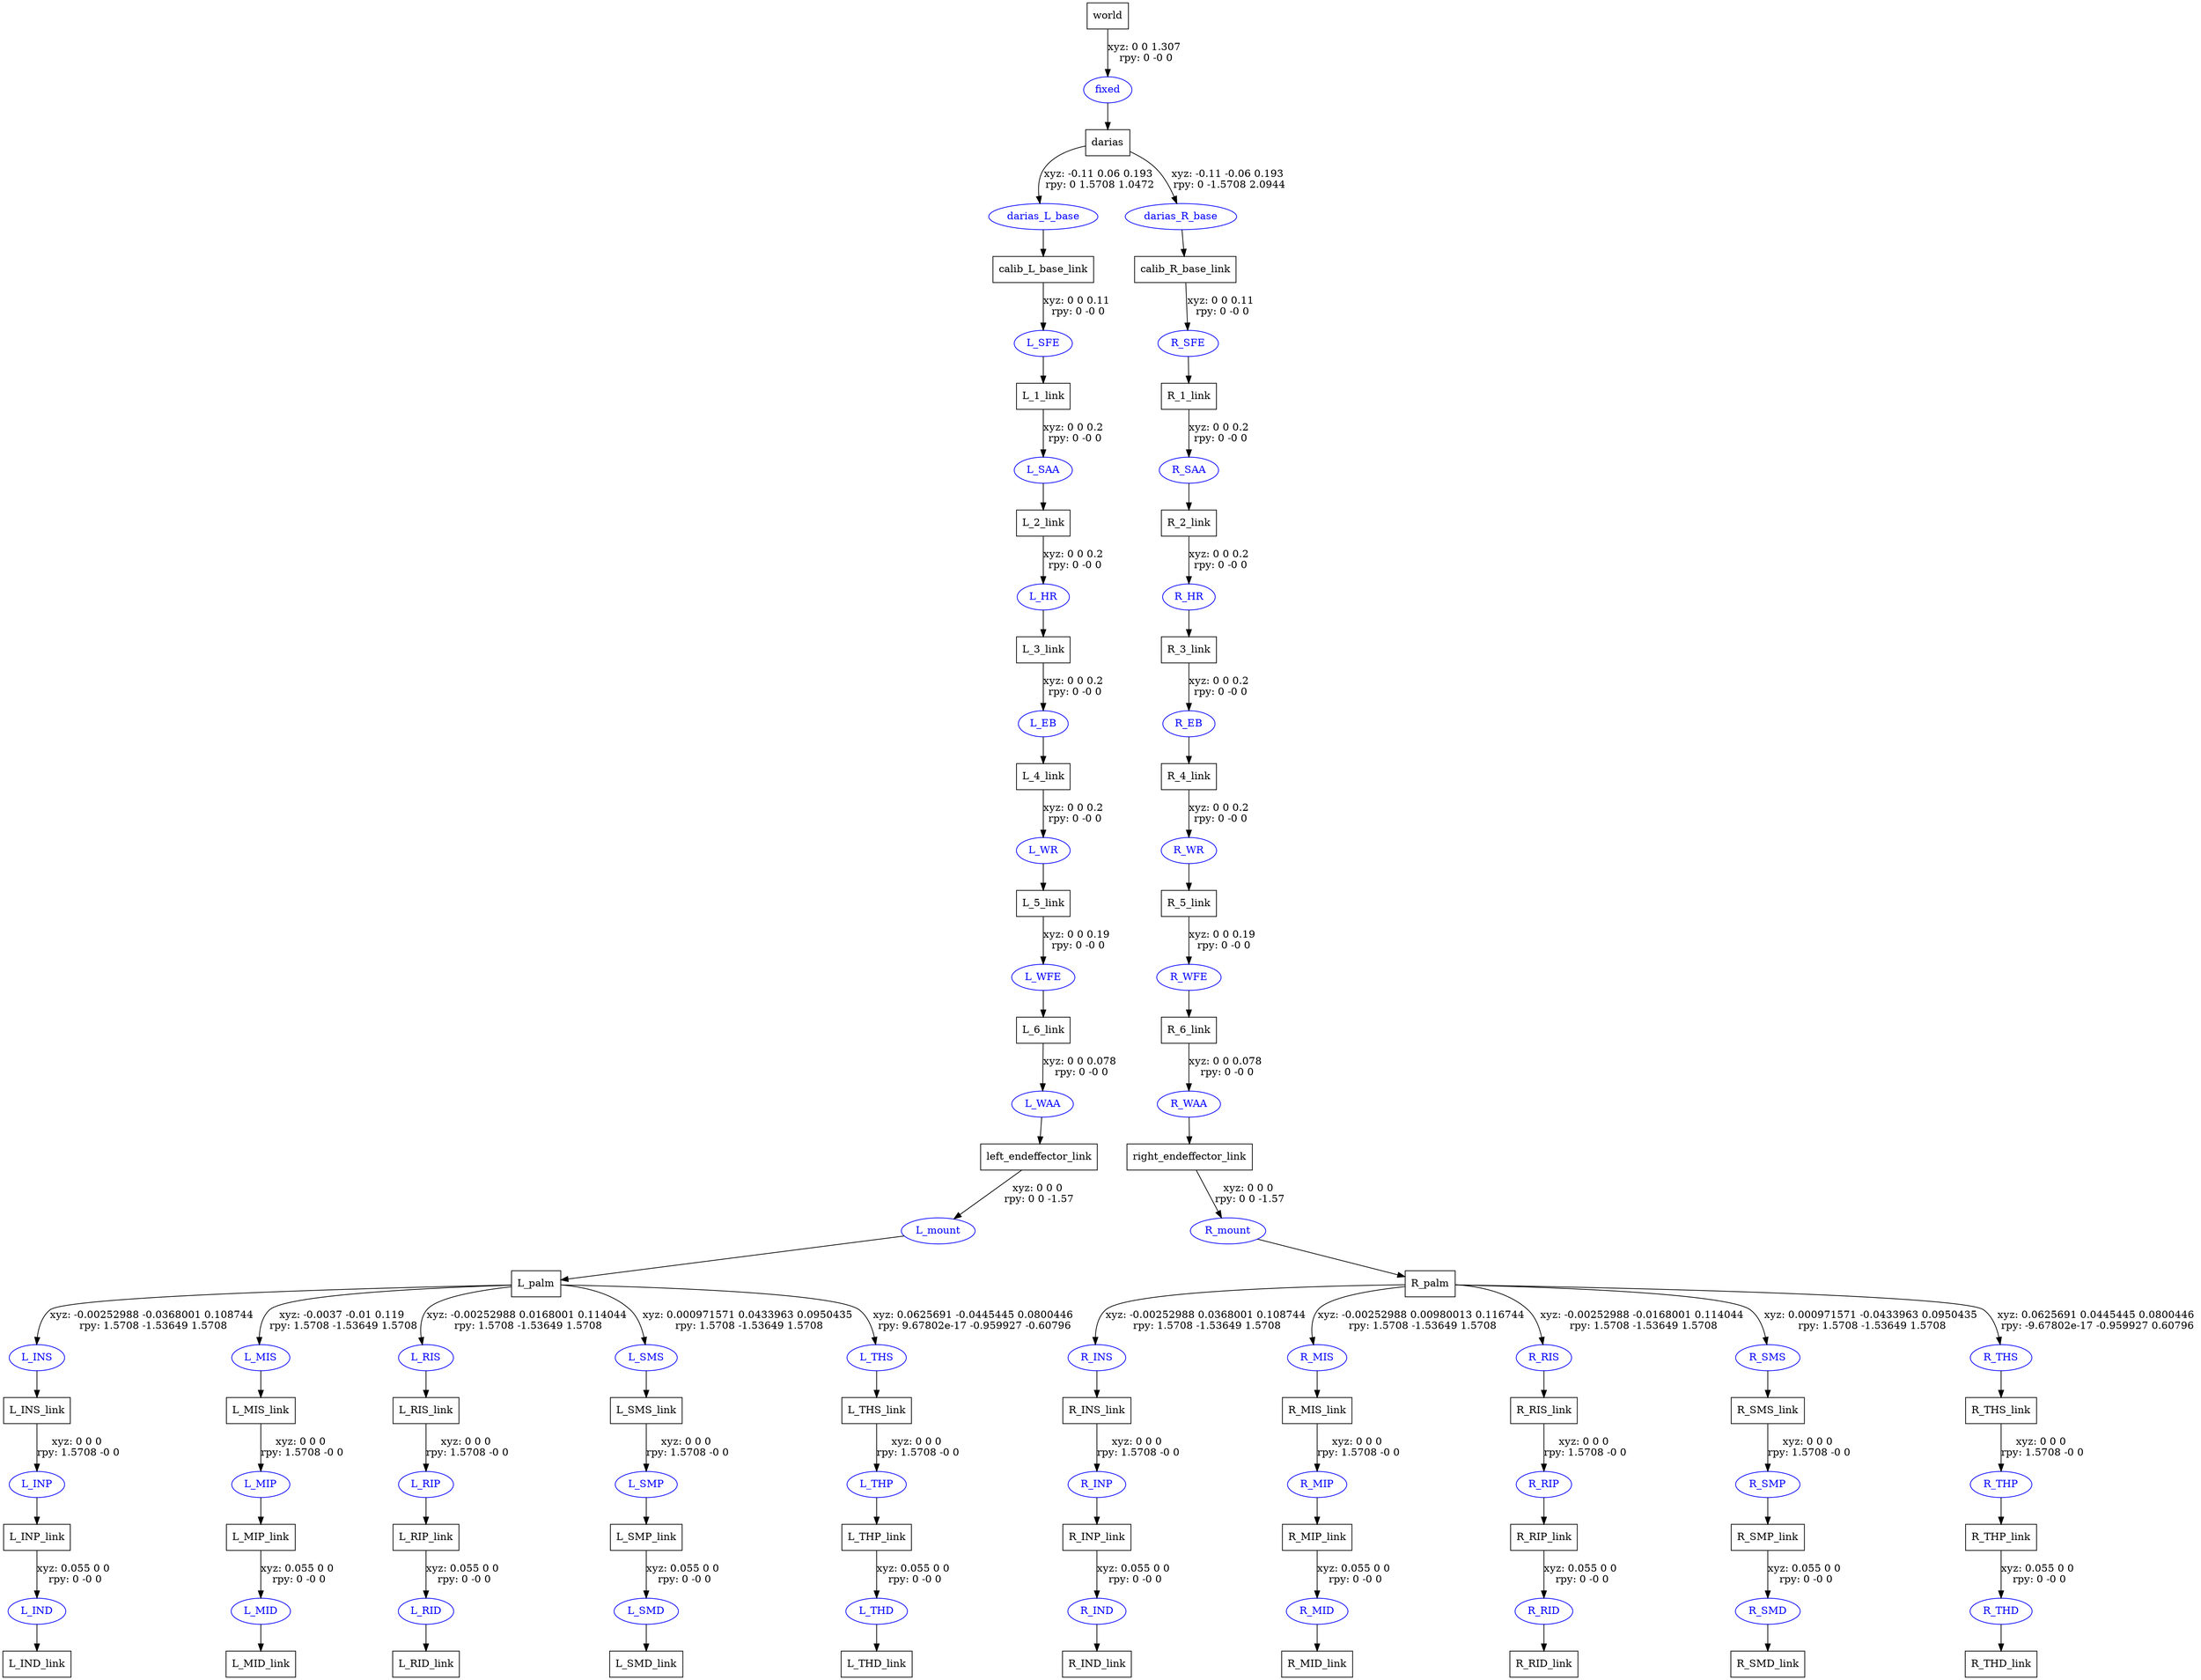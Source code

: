 digraph G {
node [shape=box];
"world" [label="world"];
"darias" [label="darias"];
"calib_L_base_link" [label="calib_L_base_link"];
"L_1_link" [label="L_1_link"];
"L_2_link" [label="L_2_link"];
"L_3_link" [label="L_3_link"];
"L_4_link" [label="L_4_link"];
"L_5_link" [label="L_5_link"];
"L_6_link" [label="L_6_link"];
"left_endeffector_link" [label="left_endeffector_link"];
"L_palm" [label="L_palm"];
"L_INS_link" [label="L_INS_link"];
"L_INP_link" [label="L_INP_link"];
"L_IND_link" [label="L_IND_link"];
"L_MIS_link" [label="L_MIS_link"];
"L_MIP_link" [label="L_MIP_link"];
"L_MID_link" [label="L_MID_link"];
"L_RIS_link" [label="L_RIS_link"];
"L_RIP_link" [label="L_RIP_link"];
"L_RID_link" [label="L_RID_link"];
"L_SMS_link" [label="L_SMS_link"];
"L_SMP_link" [label="L_SMP_link"];
"L_SMD_link" [label="L_SMD_link"];
"L_THS_link" [label="L_THS_link"];
"L_THP_link" [label="L_THP_link"];
"L_THD_link" [label="L_THD_link"];
"calib_R_base_link" [label="calib_R_base_link"];
"R_1_link" [label="R_1_link"];
"R_2_link" [label="R_2_link"];
"R_3_link" [label="R_3_link"];
"R_4_link" [label="R_4_link"];
"R_5_link" [label="R_5_link"];
"R_6_link" [label="R_6_link"];
"right_endeffector_link" [label="right_endeffector_link"];
"R_palm" [label="R_palm"];
"R_INS_link" [label="R_INS_link"];
"R_INP_link" [label="R_INP_link"];
"R_IND_link" [label="R_IND_link"];
"R_MIS_link" [label="R_MIS_link"];
"R_MIP_link" [label="R_MIP_link"];
"R_MID_link" [label="R_MID_link"];
"R_RIS_link" [label="R_RIS_link"];
"R_RIP_link" [label="R_RIP_link"];
"R_RID_link" [label="R_RID_link"];
"R_SMS_link" [label="R_SMS_link"];
"R_SMP_link" [label="R_SMP_link"];
"R_SMD_link" [label="R_SMD_link"];
"R_THS_link" [label="R_THS_link"];
"R_THP_link" [label="R_THP_link"];
"R_THD_link" [label="R_THD_link"];
node [shape=ellipse, color=blue, fontcolor=blue];
"world" -> "fixed" [label="xyz: 0 0 1.307 \nrpy: 0 -0 0"]
"fixed" -> "darias"
"darias" -> "darias_L_base" [label="xyz: -0.11 0.06 0.193 \nrpy: 0 1.5708 1.0472"]
"darias_L_base" -> "calib_L_base_link"
"calib_L_base_link" -> "L_SFE" [label="xyz: 0 0 0.11 \nrpy: 0 -0 0"]
"L_SFE" -> "L_1_link"
"L_1_link" -> "L_SAA" [label="xyz: 0 0 0.2 \nrpy: 0 -0 0"]
"L_SAA" -> "L_2_link"
"L_2_link" -> "L_HR" [label="xyz: 0 0 0.2 \nrpy: 0 -0 0"]
"L_HR" -> "L_3_link"
"L_3_link" -> "L_EB" [label="xyz: 0 0 0.2 \nrpy: 0 -0 0"]
"L_EB" -> "L_4_link"
"L_4_link" -> "L_WR" [label="xyz: 0 0 0.2 \nrpy: 0 -0 0"]
"L_WR" -> "L_5_link"
"L_5_link" -> "L_WFE" [label="xyz: 0 0 0.19 \nrpy: 0 -0 0"]
"L_WFE" -> "L_6_link"
"L_6_link" -> "L_WAA" [label="xyz: 0 0 0.078 \nrpy: 0 -0 0"]
"L_WAA" -> "left_endeffector_link"
"left_endeffector_link" -> "L_mount" [label="xyz: 0 0 0 \nrpy: 0 0 -1.57"]
"L_mount" -> "L_palm"
"L_palm" -> "L_INS" [label="xyz: -0.00252988 -0.0368001 0.108744 \nrpy: 1.5708 -1.53649 1.5708"]
"L_INS" -> "L_INS_link"
"L_INS_link" -> "L_INP" [label="xyz: 0 0 0 \nrpy: 1.5708 -0 0"]
"L_INP" -> "L_INP_link"
"L_INP_link" -> "L_IND" [label="xyz: 0.055 0 0 \nrpy: 0 -0 0"]
"L_IND" -> "L_IND_link"
"L_palm" -> "L_MIS" [label="xyz: -0.0037 -0.01 0.119 \nrpy: 1.5708 -1.53649 1.5708"]
"L_MIS" -> "L_MIS_link"
"L_MIS_link" -> "L_MIP" [label="xyz: 0 0 0 \nrpy: 1.5708 -0 0"]
"L_MIP" -> "L_MIP_link"
"L_MIP_link" -> "L_MID" [label="xyz: 0.055 0 0 \nrpy: 0 -0 0"]
"L_MID" -> "L_MID_link"
"L_palm" -> "L_RIS" [label="xyz: -0.00252988 0.0168001 0.114044 \nrpy: 1.5708 -1.53649 1.5708"]
"L_RIS" -> "L_RIS_link"
"L_RIS_link" -> "L_RIP" [label="xyz: 0 0 0 \nrpy: 1.5708 -0 0"]
"L_RIP" -> "L_RIP_link"
"L_RIP_link" -> "L_RID" [label="xyz: 0.055 0 0 \nrpy: 0 -0 0"]
"L_RID" -> "L_RID_link"
"L_palm" -> "L_SMS" [label="xyz: 0.000971571 0.0433963 0.0950435 \nrpy: 1.5708 -1.53649 1.5708"]
"L_SMS" -> "L_SMS_link"
"L_SMS_link" -> "L_SMP" [label="xyz: 0 0 0 \nrpy: 1.5708 -0 0"]
"L_SMP" -> "L_SMP_link"
"L_SMP_link" -> "L_SMD" [label="xyz: 0.055 0 0 \nrpy: 0 -0 0"]
"L_SMD" -> "L_SMD_link"
"L_palm" -> "L_THS" [label="xyz: 0.0625691 -0.0445445 0.0800446 \nrpy: 9.67802e-17 -0.959927 -0.60796"]
"L_THS" -> "L_THS_link"
"L_THS_link" -> "L_THP" [label="xyz: 0 0 0 \nrpy: 1.5708 -0 0"]
"L_THP" -> "L_THP_link"
"L_THP_link" -> "L_THD" [label="xyz: 0.055 0 0 \nrpy: 0 -0 0"]
"L_THD" -> "L_THD_link"
"darias" -> "darias_R_base" [label="xyz: -0.11 -0.06 0.193 \nrpy: 0 -1.5708 2.0944"]
"darias_R_base" -> "calib_R_base_link"
"calib_R_base_link" -> "R_SFE" [label="xyz: 0 0 0.11 \nrpy: 0 -0 0"]
"R_SFE" -> "R_1_link"
"R_1_link" -> "R_SAA" [label="xyz: 0 0 0.2 \nrpy: 0 -0 0"]
"R_SAA" -> "R_2_link"
"R_2_link" -> "R_HR" [label="xyz: 0 0 0.2 \nrpy: 0 -0 0"]
"R_HR" -> "R_3_link"
"R_3_link" -> "R_EB" [label="xyz: 0 0 0.2 \nrpy: 0 -0 0"]
"R_EB" -> "R_4_link"
"R_4_link" -> "R_WR" [label="xyz: 0 0 0.2 \nrpy: 0 -0 0"]
"R_WR" -> "R_5_link"
"R_5_link" -> "R_WFE" [label="xyz: 0 0 0.19 \nrpy: 0 -0 0"]
"R_WFE" -> "R_6_link"
"R_6_link" -> "R_WAA" [label="xyz: 0 0 0.078 \nrpy: 0 -0 0"]
"R_WAA" -> "right_endeffector_link"
"right_endeffector_link" -> "R_mount" [label="xyz: 0 0 0 \nrpy: 0 0 -1.57"]
"R_mount" -> "R_palm"
"R_palm" -> "R_INS" [label="xyz: -0.00252988 0.0368001 0.108744 \nrpy: 1.5708 -1.53649 1.5708"]
"R_INS" -> "R_INS_link"
"R_INS_link" -> "R_INP" [label="xyz: 0 0 0 \nrpy: 1.5708 -0 0"]
"R_INP" -> "R_INP_link"
"R_INP_link" -> "R_IND" [label="xyz: 0.055 0 0 \nrpy: 0 -0 0"]
"R_IND" -> "R_IND_link"
"R_palm" -> "R_MIS" [label="xyz: -0.00252988 0.00980013 0.116744 \nrpy: 1.5708 -1.53649 1.5708"]
"R_MIS" -> "R_MIS_link"
"R_MIS_link" -> "R_MIP" [label="xyz: 0 0 0 \nrpy: 1.5708 -0 0"]
"R_MIP" -> "R_MIP_link"
"R_MIP_link" -> "R_MID" [label="xyz: 0.055 0 0 \nrpy: 0 -0 0"]
"R_MID" -> "R_MID_link"
"R_palm" -> "R_RIS" [label="xyz: -0.00252988 -0.0168001 0.114044 \nrpy: 1.5708 -1.53649 1.5708"]
"R_RIS" -> "R_RIS_link"
"R_RIS_link" -> "R_RIP" [label="xyz: 0 0 0 \nrpy: 1.5708 -0 0"]
"R_RIP" -> "R_RIP_link"
"R_RIP_link" -> "R_RID" [label="xyz: 0.055 0 0 \nrpy: 0 -0 0"]
"R_RID" -> "R_RID_link"
"R_palm" -> "R_SMS" [label="xyz: 0.000971571 -0.0433963 0.0950435 \nrpy: 1.5708 -1.53649 1.5708"]
"R_SMS" -> "R_SMS_link"
"R_SMS_link" -> "R_SMP" [label="xyz: 0 0 0 \nrpy: 1.5708 -0 0"]
"R_SMP" -> "R_SMP_link"
"R_SMP_link" -> "R_SMD" [label="xyz: 0.055 0 0 \nrpy: 0 -0 0"]
"R_SMD" -> "R_SMD_link"
"R_palm" -> "R_THS" [label="xyz: 0.0625691 0.0445445 0.0800446 \nrpy: -9.67802e-17 -0.959927 0.60796"]
"R_THS" -> "R_THS_link"
"R_THS_link" -> "R_THP" [label="xyz: 0 0 0 \nrpy: 1.5708 -0 0"]
"R_THP" -> "R_THP_link"
"R_THP_link" -> "R_THD" [label="xyz: 0.055 0 0 \nrpy: 0 -0 0"]
"R_THD" -> "R_THD_link"
}
